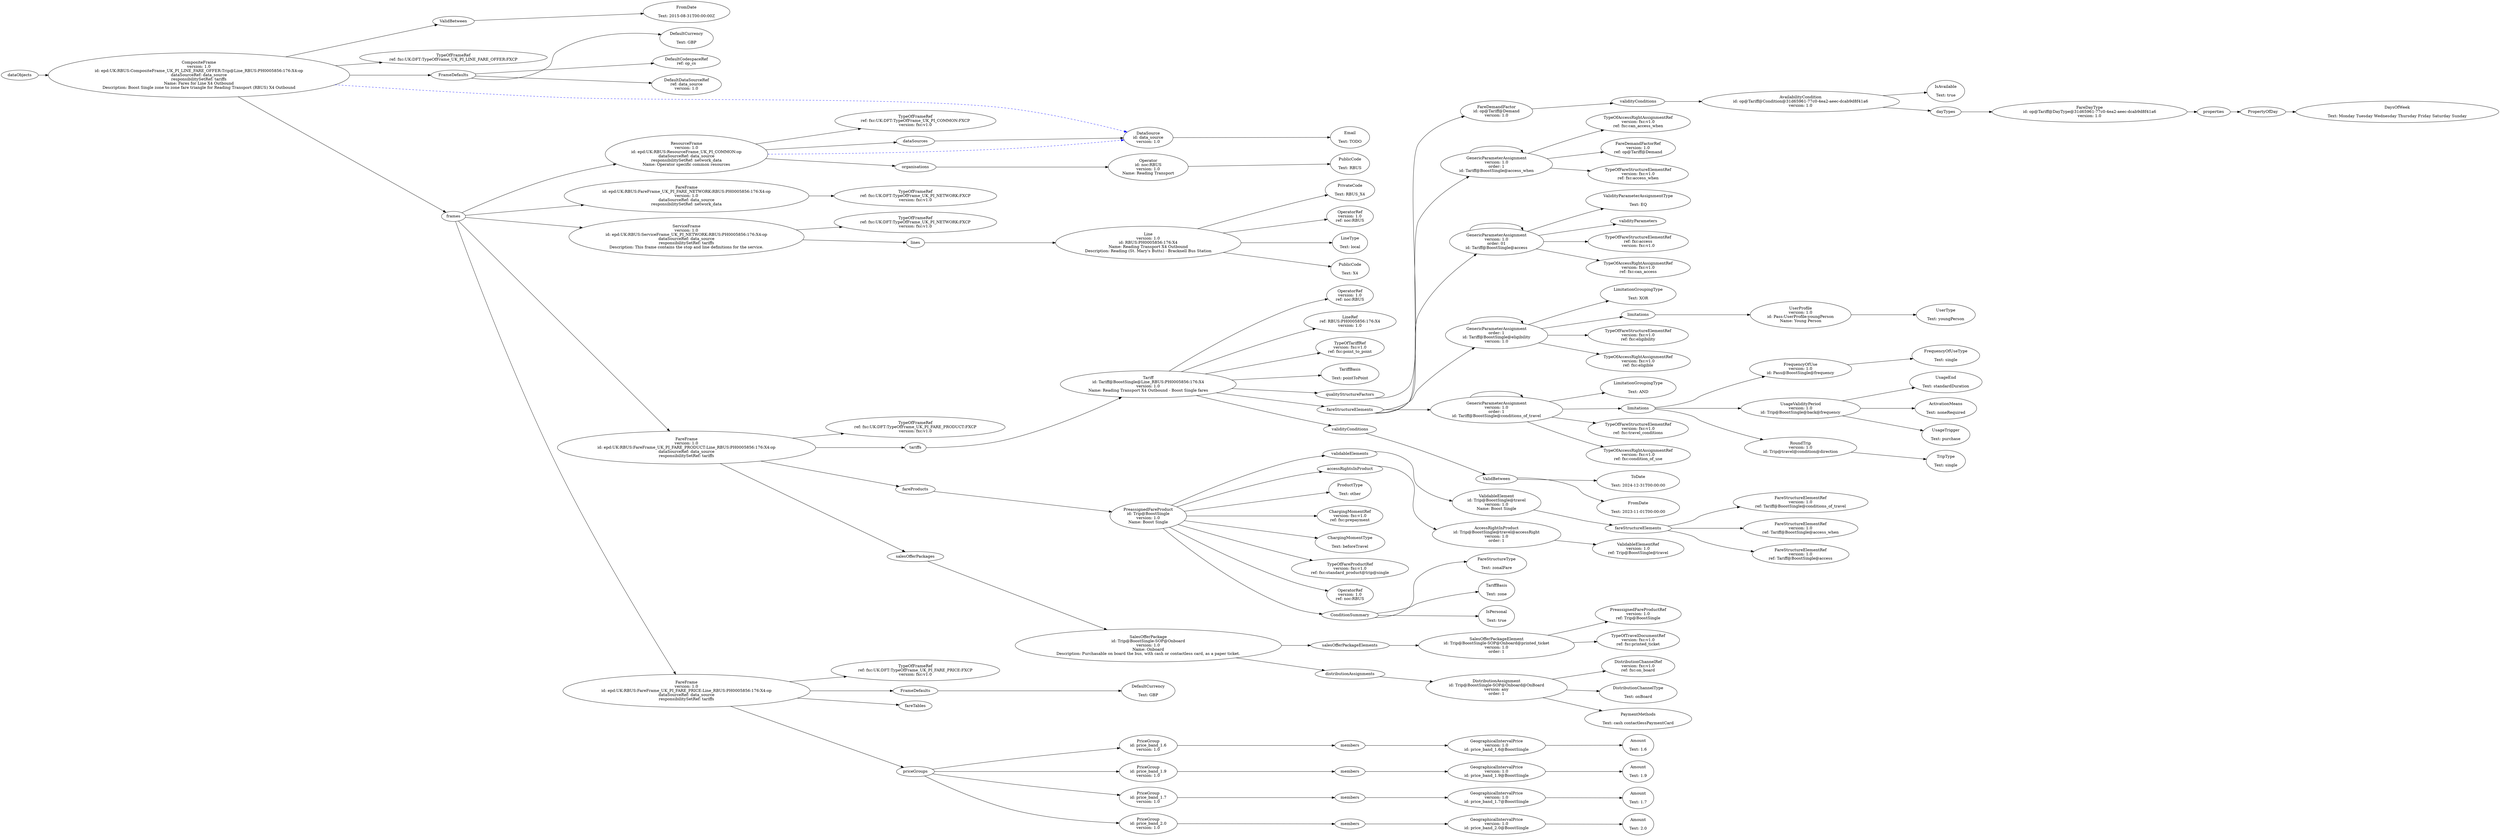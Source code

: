 digraph {
	node0 [label=dataObjects
]
	node1 [label="CompositeFrame
version: 1.0
id: epd:UK:RBUS:CompositeFrame_UK_PI_LINE_FARE_OFFER:Trip@Line_RBUS:PH0005856:176:X4:op
dataSourceRef: data_source
responsibilitySetRef: tariffs
Name: Fares for Line X4 Outbound
Description: Boost Single zone to zone fare triangle for Reading Transport (RBUS) X4 Outbound"]
	node0 -> node1 [id="node0->node1"]
	node2 [label=ValidBetween
]
	node1 -> node2 [id="node1->node2"]
	node3 [label="FromDate

Text: 2015-08-31T00:00:00Z"]
	node2 -> node3 [id="node2->node3"]
	node4 [label="TypeOfFrameRef
ref: fxc:UK:DFT:TypeOfFrame_UK_PI_LINE_FARE_OFFER:FXCP"]
	node1 -> node4 [id="node1->node4"]
	node5 [label=FrameDefaults
]
	node1 -> node5 [id="node1->node5"]
	node6 [label="DefaultCodespaceRef
ref: op_cs"]
	node5 -> node6 [id="node5->node6"]
	node7 [label="DefaultDataSourceRef
ref: data_source
version: 1.0"]
	node5 -> node7 [id="node5->node7"]
	node8 [label="DefaultCurrency

Text: GBP"]
	node5 -> node8 [id="node5->node8"]
	node9 [label=frames
]
	node1 -> node9 [id="node1->node9"]
	node10 [label="ResourceFrame
version: 1.0
id: epd:UK:RBUS:ResourceFrame_UK_PI_COMMON:op
dataSourceRef: data_source
responsibilitySetRef: network_data
Name: Operator specific common resources"]
	node9 -> node10 [id="node9->node10"]
	node11 [label="TypeOfFrameRef
ref: fxc:UK:DFT:TypeOfFrame_UK_PI_COMMON:FXCP
version: fxc:v1.0"]
	node10 -> node11 [id="node10->node11"]
	node12 [label=dataSources
]
	node10 -> node12 [id="node10->node12"]
	node13 [label="DataSource
id: data_source
version: 1.0"]
	node12 -> node13 [id="node12->node13"]
	node14 [label="Email

Text: TODO"]
	node13 -> node14 [id="node13->node14"]
	node15 [label=organisations
]
	node10 -> node15 [id="node10->node15"]
	node16 [label="Operator
id: noc:RBUS
version: 1.0
Name: Reading Transport"]
	node15 -> node16 [id="node15->node16"]
	node17 [label="PublicCode

Text: RBUS"]
	node16 -> node17 [id="node16->node17"]
	node10 -> node13 [color=blue style=dashed]
	node18 [label="ServiceFrame
version: 1.0
id: epd:UK:RBUS:ServiceFrame_UK_PI_NETWORK:RBUS:PH0005856:176:X4:op
dataSourceRef: data_source
responsibilitySetRef: tariffs
Description: This frame contains the stop and line definitions for the service."]
	node9 -> node18 [id="node9->node18"]
	node19 [label="TypeOfFrameRef
ref: fxc:UK:DFT:TypeOfFrame_UK_PI_NETWORK:FXCP
version: fxc:v1.0"]
	node18 -> node19 [id="node18->node19"]
	node20 [label=lines
]
	node18 -> node20 [id="node18->node20"]
	node21 [label="Line
version: 1.0
id: RBUS:PH0005856:176:X4
Name: Reading Transport X4 Outbound
Description: Reading (St. Mary's Butts) - Bracknell Bus Station"]
	node20 -> node21 [id="node20->node21"]
	node22 [label="PublicCode

Text: X4"]
	node21 -> node22 [id="node21->node22"]
	node23 [label="PrivateCode

Text: RBUS_X4"]
	node21 -> node23 [id="node21->node23"]
	node24 [label="OperatorRef
version: 1.0
ref: noc:RBUS"]
	node21 -> node24 [id="node21->node24"]
	node25 [label="LineType

Text: local"]
	node21 -> node25 [id="node21->node25"]
	node26 [label="FareFrame
id: epd:UK:RBUS:FareFrame_UK_PI_FARE_NETWORK:RBUS:PH0005856:176:X4:op
version: 1.0
dataSourceRef: data_source
responsibilitySetRef: network_data"]
	node9 -> node26 [id="node9->node26"]
	node27 [label="TypeOfFrameRef
ref: fxc:UK:DFT:TypeOfFrame_UK_PI_NETWORK:FXCP
version: fxc:v1.0"]
	node26 -> node27 [id="node26->node27"]
	node28 [label="FareFrame
version: 1.0
id: epd:UK:RBUS:FareFrame_UK_PI_FARE_PRODUCT:Line_RBUS:PH0005856:176:X4:op
dataSourceRef: data_source
responsibilitySetRef: tariffs"]
	node9 -> node28 [id="node9->node28"]
	node29 [label="TypeOfFrameRef
ref: fxc:UK:DFT:TypeOfFrame_UK_PI_FARE_PRODUCT:FXCP
version: fxc:v1.0"]
	node28 -> node29 [id="node28->node29"]
	node30 [label=tariffs
]
	node28 -> node30 [id="node28->node30"]
	node31 [label="Tariff
id: Tariff@BoostSingle@Line_RBUS:PH0005856:176:X4
version: 1.0
Name: Reading Transport X4 Outbound - Boost Single fares"]
	node30 -> node31 [id="node30->node31"]
	node32 [label=validityConditions
]
	node31 -> node32 [id="node31->node32"]
	node33 [label=ValidBetween
]
	node32 -> node33 [id="node32->node33"]
	node34 [label="FromDate

Text: 2023-11-01T00:00:00"]
	node33 -> node34 [id="node33->node34"]
	node35 [label="ToDate

Text: 2024-12-31T00:00:00"]
	node33 -> node35 [id="node33->node35"]
	node36 [label="OperatorRef
version: 1.0
ref: noc:RBUS"]
	node31 -> node36 [id="node31->node36"]
	node37 [label="LineRef
ref: RBUS:PH0005856:176:X4
version: 1.0"]
	node31 -> node37 [id="node31->node37"]
	node38 [label="TypeOfTariffRef
version: fxc:v1.0
ref: fxc:point_to_point"]
	node31 -> node38 [id="node31->node38"]
	node39 [label="TariffBasis

Text: pointToPoint"]
	node31 -> node39 [id="node31->node39"]
	node40 [label=qualityStructureFactors
]
	node31 -> node40 [id="node31->node40"]
	node41 [label="FareDemandFactor
id: op@Tariff@Demand
version: 1.0"]
	node40 -> node41 [id="node40->node41"]
	node42 [label=validityConditions
]
	node41 -> node42 [id="node41->node42"]
	node43 [label="AvailabilityCondition
id: op@Tariff@Condition@31d65961-77c0-4ea2-aeec-dcab9d8f41a6
version: 1.0"]
	node42 -> node43 [id="node42->node43"]
	node44 [label="IsAvailable

Text: true"]
	node43 -> node44 [id="node43->node44"]
	node45 [label=dayTypes
]
	node43 -> node45 [id="node43->node45"]
	node46 [label="FareDayType
id: op@Tariff@DayType@31d65961-77c0-4ea2-aeec-dcab9d8f41a6
version: 1.0"]
	node45 -> node46 [id="node45->node46"]
	node47 [label=properties
]
	node46 -> node47 [id="node46->node47"]
	node48 [label=PropertyOfDay
]
	node47 -> node48 [id="node47->node48"]
	node49 [label="DaysOfWeek

Text: Monday Tuesday Wednesday Thursday Friday Saturday Sunday"]
	node48 -> node49 [id="node48->node49"]
	node50 [label=fareStructureElements
]
	node31 -> node50 [id="node31->node50"]
	node51 [label="FareStructureElement
id: Tariff@BoostSingle@access
version: 1.0
Name: O/D pairs for Line X4 Outbound"]
	node50 -> node51 [id="node50->node51"]
	node52 [label="TypeOfFareStructureElementRef
ref: fxc:access
version: fxc:v1.0"]
	node51 -> node52 [id="node51->node52"]
	node51 [label="GenericParameterAssignment
version: 1.0
order: 01
id: Tariff@BoostSingle@access"]
	node51 -> node51 [id="node51->node51"]
	node53 [label="TypeOfAccessRightAssignmentRef
version: fxc:v1.0
ref: fxc:can_access"]
	node51 -> node53 [id="node51->node53"]
	node54 [label="ValidityParameterAssignmentType

Text: EQ"]
	node51 -> node54 [id="node51->node54"]
	node55 [label=validityParameters
]
	node51 -> node55 [id="node51->node55"]
	node56 [label="FareStructureElement
id: Tariff@BoostSingle@eligibility
version: 1.0
Name: Eligible user types"]
	node50 -> node56 [id="node50->node56"]
	node57 [label="TypeOfFareStructureElementRef
version: fxc:v1.0
ref: fxc:eligibility"]
	node56 -> node57 [id="node56->node57"]
	node56 [label="GenericParameterAssignment
order: 1
id: Tariff@BoostSingle@eligibility
version: 1.0"]
	node56 -> node56 [id="node56->node56"]
	node58 [label="TypeOfAccessRightAssignmentRef
version: fxc:v1.0
ref: fxc:eligible"]
	node56 -> node58 [id="node56->node58"]
	node59 [label="LimitationGroupingType

Text: XOR"]
	node56 -> node59 [id="node56->node59"]
	node60 [label=limitations
]
	node56 -> node60 [id="node56->node60"]
	node61 [label="UserProfile
version: 1.0
id: Pass:UserProfile:youngPerson
Name: Young Person"]
	node60 -> node61 [id="node60->node61"]
	node62 [label="UserType

Text: youngPerson"]
	node61 -> node62 [id="node61->node62"]
	node63 [label="FareStructureElement
id: Tariff@BoostSingle@conditions_of_travel
version: 1.0
Name: Conditions of travel"]
	node50 -> node63 [id="node50->node63"]
	node64 [label="TypeOfFareStructureElementRef
version: fxc:v1.0
ref: fxc:travel_conditions"]
	node63 -> node64 [id="node63->node64"]
	node63 [label="GenericParameterAssignment
version: 1.0
order: 1
id: Tariff@BoostSingle@conditions_of_travel"]
	node63 -> node63 [id="node63->node63"]
	node65 [label="TypeOfAccessRightAssignmentRef
version: fxc:v1.0
ref: fxc:condition_of_use"]
	node63 -> node65 [id="node63->node65"]
	node66 [label="LimitationGroupingType

Text: AND"]
	node63 -> node66 [id="node63->node66"]
	node67 [label=limitations
]
	node63 -> node67 [id="node63->node67"]
	node68 [label="RoundTrip
version: 1.0
id: Trip@travel@condition@direction"]
	node67 -> node68 [id="node67->node68"]
	node69 [label="TripType

Text: single"]
	node68 -> node69 [id="node68->node69"]
	node70 [label="FrequencyOfUse
version: 1.0
id: Pass@BoostSingle@frequency"]
	node67 -> node70 [id="node67->node70"]
	node71 [label="FrequencyOfUseType

Text: single"]
	node70 -> node71 [id="node70->node71"]
	node72 [label="UsageValidityPeriod
version: 1.0
id: Trip@BoostSingle@back@frequency"]
	node67 -> node72 [id="node67->node72"]
	node73 [label="UsageTrigger

Text: purchase"]
	node72 -> node73 [id="node72->node73"]
	node74 [label="UsageEnd

Text: standardDuration"]
	node72 -> node74 [id="node72->node74"]
	node75 [label="ActivationMeans

Text: noneRequired"]
	node72 -> node75 [id="node72->node75"]
	node76 [label="FareStructureElement
id: Tariff@BoostSingle@access_when
version: 1.0
Name: Access When"]
	node50 -> node76 [id="node50->node76"]
	node77 [label="TypeOfFareStructureElementRef
version: fxc:v1.0
ref: fxc:access_when"]
	node76 -> node77 [id="node76->node77"]
	node76 [label="GenericParameterAssignment
version: 1.0
order: 1
id: Tariff@BoostSingle@access_when"]
	node76 -> node76 [id="node76->node76"]
	node78 [label="TypeOfAccessRightAssignmentRef
version: fxc:v1.0
ref: fxc:can_access_when"]
	node76 -> node78 [id="node76->node78"]
	node79 [label="FareDemandFactorRef
version: 1.0
ref: op@Tariff@Demand"]
	node76 -> node79 [id="node76->node79"]
	node80 [label=fareProducts
]
	node28 -> node80 [id="node28->node80"]
	node81 [label="PreassignedFareProduct
id: Trip@BoostSingle
version: 1.0
Name: Boost Single"]
	node80 -> node81 [id="node80->node81"]
	node82 [label="ChargingMomentRef
version: fxc:v1.0
ref: fxc:prepayment"]
	node81 -> node82 [id="node81->node82"]
	node83 [label="ChargingMomentType

Text: beforeTravel"]
	node81 -> node83 [id="node81->node83"]
	node84 [label="TypeOfFareProductRef
version: fxc:v1.0
ref: fxc:standard_product@trip@single"]
	node81 -> node84 [id="node81->node84"]
	node85 [label="OperatorRef
version: 1.0
ref: noc:RBUS"]
	node81 -> node85 [id="node81->node85"]
	node86 [label=ConditionSummary
]
	node81 -> node86 [id="node81->node86"]
	node87 [label="FareStructureType

Text: zonalFare"]
	node86 -> node87 [id="node86->node87"]
	node88 [label="TariffBasis

Text: zone"]
	node86 -> node88 [id="node86->node88"]
	node89 [label="IsPersonal

Text: true"]
	node86 -> node89 [id="node86->node89"]
	node90 [label=validableElements
]
	node81 -> node90 [id="node81->node90"]
	node91 [label="ValidableElement
id: Trip@BoostSingle@travel
version: 1.0
Name: Boost Single"]
	node90 -> node91 [id="node90->node91"]
	node92 [label=fareStructureElements
]
	node91 -> node92 [id="node91->node92"]
	node93 [label="FareStructureElementRef
version: 1.0
ref: Tariff@BoostSingle@access"]
	node92 -> node93 [id="node92->node93"]
	node94 [label="FareStructureElementRef
version: 1.0
ref: Tariff@BoostSingle@conditions_of_travel"]
	node92 -> node94 [id="node92->node94"]
	node95 [label="FareStructureElementRef
version: 1.0
ref: Tariff@BoostSingle@access_when"]
	node92 -> node95 [id="node92->node95"]
	node96 [label=accessRightsInProduct
]
	node81 -> node96 [id="node81->node96"]
	node97 [label="AccessRightInProduct
id: Trip@BoostSingle@travel@accessRight
version: 1.0
order: 1"]
	node96 -> node97 [id="node96->node97"]
	node98 [label="ValidableElementRef
version: 1.0
ref: Trip@BoostSingle@travel"]
	node97 -> node98 [id="node97->node98"]
	node99 [label="ProductType

Text: other"]
	node81 -> node99 [id="node81->node99"]
	node100 [label=salesOfferPackages
]
	node28 -> node100 [id="node28->node100"]
	node101 [label="SalesOfferPackage
id: Trip@BoostSingle-SOP@Onboard
version: 1.0
Name: Onboard
Description: Purchasable on board the bus, with cash or contactless card, as a paper ticket."]
	node100 -> node101 [id="node100->node101"]
	node102 [label=distributionAssignments
]
	node101 -> node102 [id="node101->node102"]
	node103 [label="DistributionAssignment
id: Trip@BoostSingle-SOP@Onboard@OnBoard
version: any
order: 1"]
	node102 -> node103 [id="node102->node103"]
	node104 [label="DistributionChannelRef
version: fxc:v1.0
ref: fxc:on_board"]
	node103 -> node104 [id="node103->node104"]
	node105 [label="DistributionChannelType

Text: onBoard"]
	node103 -> node105 [id="node103->node105"]
	node106 [label="PaymentMethods

Text: cash contactlessPaymentCard"]
	node103 -> node106 [id="node103->node106"]
	node107 [label=salesOfferPackageElements
]
	node101 -> node107 [id="node101->node107"]
	node108 [label="SalesOfferPackageElement
id: Trip@BoostSingle-SOP@Onboard@printed_ticket
version: 1.0
order: 1"]
	node107 -> node108 [id="node107->node108"]
	node109 [label="TypeOfTravelDocumentRef
version: fxc:v1.0
ref: fxc:printed_ticket"]
	node108 -> node109 [id="node108->node109"]
	node110 [label="PreassignedFareProductRef
version: 1.0
ref: Trip@BoostSingle"]
	node108 -> node110 [id="node108->node110"]
	node111 [label="FareFrame
version: 1.0
id: epd:UK:RBUS:FareFrame_UK_PI_FARE_PRICE:Line_RBUS:PH0005856:176:X4:op
dataSourceRef: data_source
responsibilitySetRef: tariffs"]
	node9 -> node111 [id="node9->node111"]
	node112 [label="TypeOfFrameRef
ref: fxc:UK:DFT:TypeOfFrame_UK_PI_FARE_PRICE:FXCP
version: fxc:v1.0"]
	node111 -> node112 [id="node111->node112"]
	node113 [label=FrameDefaults
]
	node111 -> node113 [id="node111->node113"]
	node114 [label="DefaultCurrency

Text: GBP"]
	node113 -> node114 [id="node113->node114"]
	node115 [label=priceGroups
]
	node111 -> node115 [id="node111->node115"]
	node116 [label="PriceGroup
id: price_band_2.0
version: 1.0"]
	node115 -> node116 [id="node115->node116"]
	node117 [label=members
]
	node116 -> node117 [id="node116->node117"]
	node118 [label="GeographicalIntervalPrice
version: 1.0
id: price_band_2.0@BoostSingle"]
	node117 -> node118 [id="node117->node118"]
	node119 [label="Amount

Text: 2.0"]
	node118 -> node119 [id="node118->node119"]
	node120 [label="PriceGroup
id: price_band_1.6
version: 1.0"]
	node115 -> node120 [id="node115->node120"]
	node121 [label=members
]
	node120 -> node121 [id="node120->node121"]
	node122 [label="GeographicalIntervalPrice
version: 1.0
id: price_band_1.6@BoostSingle"]
	node121 -> node122 [id="node121->node122"]
	node123 [label="Amount

Text: 1.6"]
	node122 -> node123 [id="node122->node123"]
	node124 [label="PriceGroup
id: price_band_1.9
version: 1.0"]
	node115 -> node124 [id="node115->node124"]
	node125 [label=members
]
	node124 -> node125 [id="node124->node125"]
	node126 [label="GeographicalIntervalPrice
version: 1.0
id: price_band_1.9@BoostSingle"]
	node125 -> node126 [id="node125->node126"]
	node127 [label="Amount

Text: 1.9"]
	node126 -> node127 [id="node126->node127"]
	node128 [label="PriceGroup
id: price_band_1.7
version: 1.0"]
	node115 -> node128 [id="node115->node128"]
	node129 [label=members
]
	node128 -> node129 [id="node128->node129"]
	node130 [label="GeographicalIntervalPrice
version: 1.0
id: price_band_1.7@BoostSingle"]
	node129 -> node130 [id="node129->node130"]
	node131 [label="Amount

Text: 1.7"]
	node130 -> node131 [id="node130->node131"]
	node132 [label=fareTables
]
	node111 -> node132 [id="node111->node132"]
	node1 -> node13 [color=blue style=dashed]
	rankdir=LR
}

